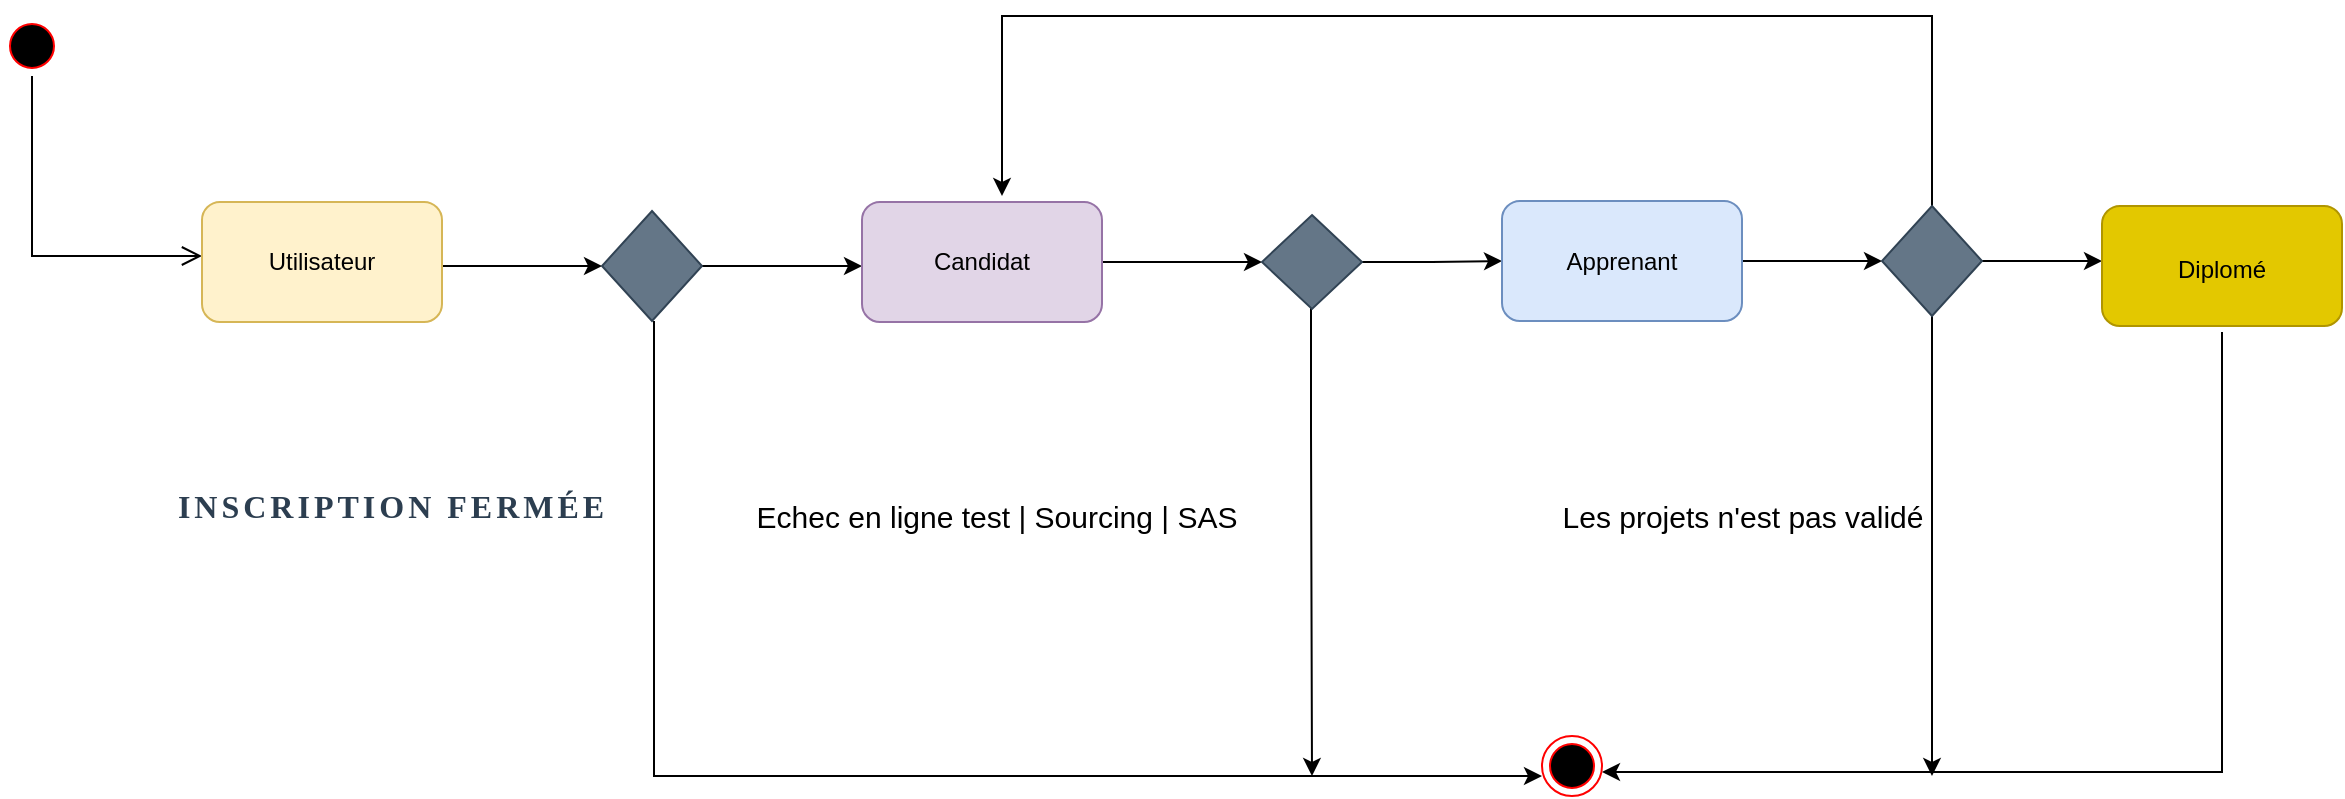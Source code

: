 <mxfile version="15.8.4" type="device"><diagram id="UIVUmJA8qbpQD0vl2WKe" name="Page-1"><mxGraphModel dx="1038" dy="649" grid="1" gridSize="10" guides="1" tooltips="1" connect="1" arrows="1" fold="1" page="1" pageScale="1" pageWidth="827" pageHeight="1169" math="0" shadow="0"><root><mxCell id="0"/><mxCell id="1" parent="0"/><mxCell id="PYqe7TV4Zi4WFEdJo8b4-1" value="" style="ellipse;html=1;shape=startState;fillColor=#000000;strokeColor=#ff0000;" vertex="1" parent="1"><mxGeometry x="180" y="180" width="30" height="30" as="geometry"/></mxCell><mxCell id="PYqe7TV4Zi4WFEdJo8b4-2" value="" style="edgeStyle=orthogonalEdgeStyle;html=1;verticalAlign=bottom;endArrow=open;endSize=8;strokeColor=#000000;rounded=0;" edge="1" source="PYqe7TV4Zi4WFEdJo8b4-1" parent="1"><mxGeometry relative="1" as="geometry"><mxPoint x="280" y="300" as="targetPoint"/><Array as="points"><mxPoint x="195" y="300"/></Array></mxGeometry></mxCell><mxCell id="PYqe7TV4Zi4WFEdJo8b4-5" style="edgeStyle=orthogonalEdgeStyle;rounded=0;orthogonalLoop=1;jettySize=auto;html=1;strokeColor=#000000;" edge="1" parent="1"><mxGeometry relative="1" as="geometry"><mxPoint x="480" y="305" as="targetPoint"/><mxPoint x="390" y="305" as="sourcePoint"/></mxGeometry></mxCell><mxCell id="PYqe7TV4Zi4WFEdJo8b4-8" style="edgeStyle=orthogonalEdgeStyle;rounded=0;orthogonalLoop=1;jettySize=auto;html=1;strokeColor=#000000;" edge="1" parent="1" source="PYqe7TV4Zi4WFEdJo8b4-7"><mxGeometry relative="1" as="geometry"><mxPoint x="610" y="305" as="targetPoint"/></mxGeometry></mxCell><mxCell id="PYqe7TV4Zi4WFEdJo8b4-12" style="edgeStyle=orthogonalEdgeStyle;rounded=0;orthogonalLoop=1;jettySize=auto;html=1;strokeColor=#000000;entryX=0;entryY=0.667;entryDx=0;entryDy=0;entryPerimeter=0;" edge="1" parent="1" target="PYqe7TV4Zi4WFEdJo8b4-33"><mxGeometry relative="1" as="geometry"><mxPoint x="941" y="560" as="targetPoint"/><mxPoint x="506" y="332.5" as="sourcePoint"/><Array as="points"><mxPoint x="506" y="560"/></Array></mxGeometry></mxCell><mxCell id="PYqe7TV4Zi4WFEdJo8b4-7" value="" style="rhombus;whiteSpace=wrap;html=1;fillColor=#647687;fontColor=#ffffff;strokeColor=#314354;" vertex="1" parent="1"><mxGeometry x="480" y="277.5" width="50" height="55" as="geometry"/></mxCell><mxCell id="PYqe7TV4Zi4WFEdJo8b4-15" style="edgeStyle=orthogonalEdgeStyle;rounded=0;orthogonalLoop=1;jettySize=auto;html=1;strokeColor=#000000;startArrow=none;" edge="1" parent="1" source="PYqe7TV4Zi4WFEdJo8b4-20" target="PYqe7TV4Zi4WFEdJo8b4-16"><mxGeometry relative="1" as="geometry"><mxPoint x="840" y="303" as="targetPoint"/></mxGeometry></mxCell><mxCell id="PYqe7TV4Zi4WFEdJo8b4-22" style="edgeStyle=orthogonalEdgeStyle;rounded=0;orthogonalLoop=1;jettySize=auto;html=1;entryX=0;entryY=0.5;entryDx=0;entryDy=0;strokeColor=#000000;" edge="1" parent="1" source="PYqe7TV4Zi4WFEdJo8b4-10" target="PYqe7TV4Zi4WFEdJo8b4-20"><mxGeometry relative="1" as="geometry"/></mxCell><mxCell id="PYqe7TV4Zi4WFEdJo8b4-10" value="Candidat" style="rounded=1;whiteSpace=wrap;html=1;fillColor=#e1d5e7;strokeColor=#9673a6;" vertex="1" parent="1"><mxGeometry x="610" y="273" width="120" height="60" as="geometry"/></mxCell><mxCell id="PYqe7TV4Zi4WFEdJo8b4-11" value="Utilisateur" style="rounded=1;whiteSpace=wrap;html=1;fillColor=#fff2cc;strokeColor=#d6b656;" vertex="1" parent="1"><mxGeometry x="280" y="273" width="120" height="60" as="geometry"/></mxCell><mxCell id="PYqe7TV4Zi4WFEdJo8b4-13" value="&lt;p class=&quot;mb-4 fs-title&quot; style=&quot;box-sizing: border-box ; margin-top: 0px ; margin-bottom: 10px ; text-transform: uppercase ; letter-spacing: 2px ; color: rgb(44 , 62 , 80) ; font-weight: 700 ; font-family: &amp;#34;montserrat&amp;#34; ; background-color: rgb(255 , 255 , 255) ; font-size: 16px&quot;&gt;&lt;font style=&quot;font-size: 16px&quot;&gt;INSCRIPTION FERMÉE&lt;/font&gt;&lt;/p&gt;&lt;div style=&quot;font-size: 16px&quot;&gt;&lt;br&gt;&lt;/div&gt;" style="text;html=1;align=center;verticalAlign=middle;resizable=0;points=[];autosize=1;strokeColor=none;fillColor=none;" vertex="1" parent="1"><mxGeometry x="260" y="420" width="230" height="40" as="geometry"/></mxCell><mxCell id="PYqe7TV4Zi4WFEdJo8b4-17" style="edgeStyle=orthogonalEdgeStyle;rounded=0;orthogonalLoop=1;jettySize=auto;html=1;strokeColor=#000000;" edge="1" parent="1"><mxGeometry relative="1" as="geometry"><mxPoint x="835" y="560" as="targetPoint"/><mxPoint x="834.5" y="320" as="sourcePoint"/><Array as="points"><mxPoint x="834.5" y="387.5"/><mxPoint x="834.5" y="387.5"/></Array></mxGeometry></mxCell><mxCell id="PYqe7TV4Zi4WFEdJo8b4-24" style="edgeStyle=orthogonalEdgeStyle;rounded=0;orthogonalLoop=1;jettySize=auto;html=1;fontSize=16;strokeColor=#000000;" edge="1" parent="1" source="PYqe7TV4Zi4WFEdJo8b4-16"><mxGeometry relative="1" as="geometry"><mxPoint x="1120" y="302.5" as="targetPoint"/></mxGeometry></mxCell><mxCell id="PYqe7TV4Zi4WFEdJo8b4-16" value="Apprenant" style="rounded=1;whiteSpace=wrap;html=1;fillColor=#dae8fc;strokeColor=#6c8ebf;" vertex="1" parent="1"><mxGeometry x="930" y="272.5" width="120" height="60" as="geometry"/></mxCell><mxCell id="PYqe7TV4Zi4WFEdJo8b4-18" value="&lt;font style=&quot;font-size: 15px&quot;&gt;Echec en ligne test | Sourcing | SAS&lt;/font&gt;" style="text;html=1;align=center;verticalAlign=middle;resizable=0;points=[];autosize=1;strokeColor=none;fillColor=none;" vertex="1" parent="1"><mxGeometry x="547" y="420" width="260" height="20" as="geometry"/></mxCell><mxCell id="PYqe7TV4Zi4WFEdJo8b4-20" value="" style="rhombus;whiteSpace=wrap;html=1;fillColor=#647687;fontColor=#ffffff;strokeColor=#314354;" vertex="1" parent="1"><mxGeometry x="810" y="279.5" width="50" height="47" as="geometry"/></mxCell><mxCell id="PYqe7TV4Zi4WFEdJo8b4-26" style="edgeStyle=orthogonalEdgeStyle;rounded=0;orthogonalLoop=1;jettySize=auto;html=1;fontSize=16;strokeColor=#000000;" edge="1" parent="1" source="PYqe7TV4Zi4WFEdJo8b4-25"><mxGeometry relative="1" as="geometry"><mxPoint x="1230" y="302.5" as="targetPoint"/></mxGeometry></mxCell><mxCell id="PYqe7TV4Zi4WFEdJo8b4-30" style="edgeStyle=orthogonalEdgeStyle;rounded=0;orthogonalLoop=1;jettySize=auto;html=1;fontSize=12;strokeColor=#000000;" edge="1" parent="1" source="PYqe7TV4Zi4WFEdJo8b4-25"><mxGeometry relative="1" as="geometry"><mxPoint x="680" y="270" as="targetPoint"/><Array as="points"><mxPoint x="1145" y="180"/><mxPoint x="680" y="180"/></Array></mxGeometry></mxCell><mxCell id="PYqe7TV4Zi4WFEdJo8b4-32" style="edgeStyle=orthogonalEdgeStyle;rounded=0;orthogonalLoop=1;jettySize=auto;html=1;fontSize=15;strokeColor=#000000;" edge="1" parent="1" source="PYqe7TV4Zi4WFEdJo8b4-25"><mxGeometry relative="1" as="geometry"><mxPoint x="1145" y="560" as="targetPoint"/></mxGeometry></mxCell><mxCell id="PYqe7TV4Zi4WFEdJo8b4-25" value="" style="rhombus;whiteSpace=wrap;html=1;fontSize=16;fillColor=#647687;fontColor=#ffffff;strokeColor=#314354;" vertex="1" parent="1"><mxGeometry x="1120" y="275" width="50" height="55" as="geometry"/></mxCell><mxCell id="PYqe7TV4Zi4WFEdJo8b4-28" style="edgeStyle=orthogonalEdgeStyle;rounded=0;orthogonalLoop=1;jettySize=auto;html=1;fontSize=12;strokeColor=#000000;entryX=1;entryY=0.5;entryDx=0;entryDy=0;" edge="1" parent="1"><mxGeometry relative="1" as="geometry"><mxPoint x="980" y="558" as="targetPoint"/><mxPoint x="1290" y="338" as="sourcePoint"/><Array as="points"><mxPoint x="1290" y="558"/></Array></mxGeometry></mxCell><mxCell id="PYqe7TV4Zi4WFEdJo8b4-27" value="&lt;font style=&quot;font-size: 12px&quot;&gt;Diplomé&lt;/font&gt;" style="rounded=1;whiteSpace=wrap;html=1;fontSize=16;fillColor=#e3c800;fontColor=#000000;strokeColor=#B09500;" vertex="1" parent="1"><mxGeometry x="1230" y="275" width="120" height="60" as="geometry"/></mxCell><mxCell id="PYqe7TV4Zi4WFEdJo8b4-33" value="" style="ellipse;html=1;shape=endState;fillColor=#000000;strokeColor=#ff0000;fontSize=15;" vertex="1" parent="1"><mxGeometry x="950" y="540" width="30" height="30" as="geometry"/></mxCell><mxCell id="PYqe7TV4Zi4WFEdJo8b4-34" value="Les projets n'est pas validé" style="text;html=1;align=center;verticalAlign=middle;resizable=0;points=[];autosize=1;strokeColor=none;fillColor=none;fontSize=15;" vertex="1" parent="1"><mxGeometry x="950" y="420" width="200" height="20" as="geometry"/></mxCell></root></mxGraphModel></diagram></mxfile>
